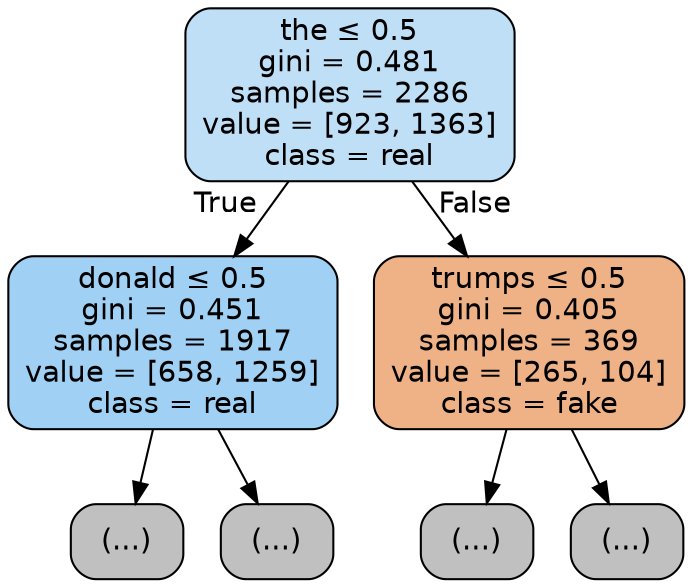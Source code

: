digraph Tree {
node [shape=box, style="filled, rounded", color="black", fontname=helvetica] ;
edge [fontname=helvetica] ;
0 [label=<the &le; 0.5<br/>gini = 0.481<br/>samples = 2286<br/>value = [923, 1363]<br/>class = real>, fillcolor="#bfdff7"] ;
1 [label=<donald &le; 0.5<br/>gini = 0.451<br/>samples = 1917<br/>value = [658, 1259]<br/>class = real>, fillcolor="#a0d0f3"] ;
0 -> 1 [labeldistance=2.5, labelangle=45, headlabel="True"] ;
2 [label="(...)", fillcolor="#C0C0C0"] ;
1 -> 2 ;
15 [label="(...)", fillcolor="#C0C0C0"] ;
1 -> 15 ;
26 [label=<trumps &le; 0.5<br/>gini = 0.405<br/>samples = 369<br/>value = [265, 104]<br/>class = fake>, fillcolor="#efb287"] ;
0 -> 26 [labeldistance=2.5, labelangle=-45, headlabel="False"] ;
27 [label="(...)", fillcolor="#C0C0C0"] ;
26 -> 27 ;
36 [label="(...)", fillcolor="#C0C0C0"] ;
26 -> 36 ;
}